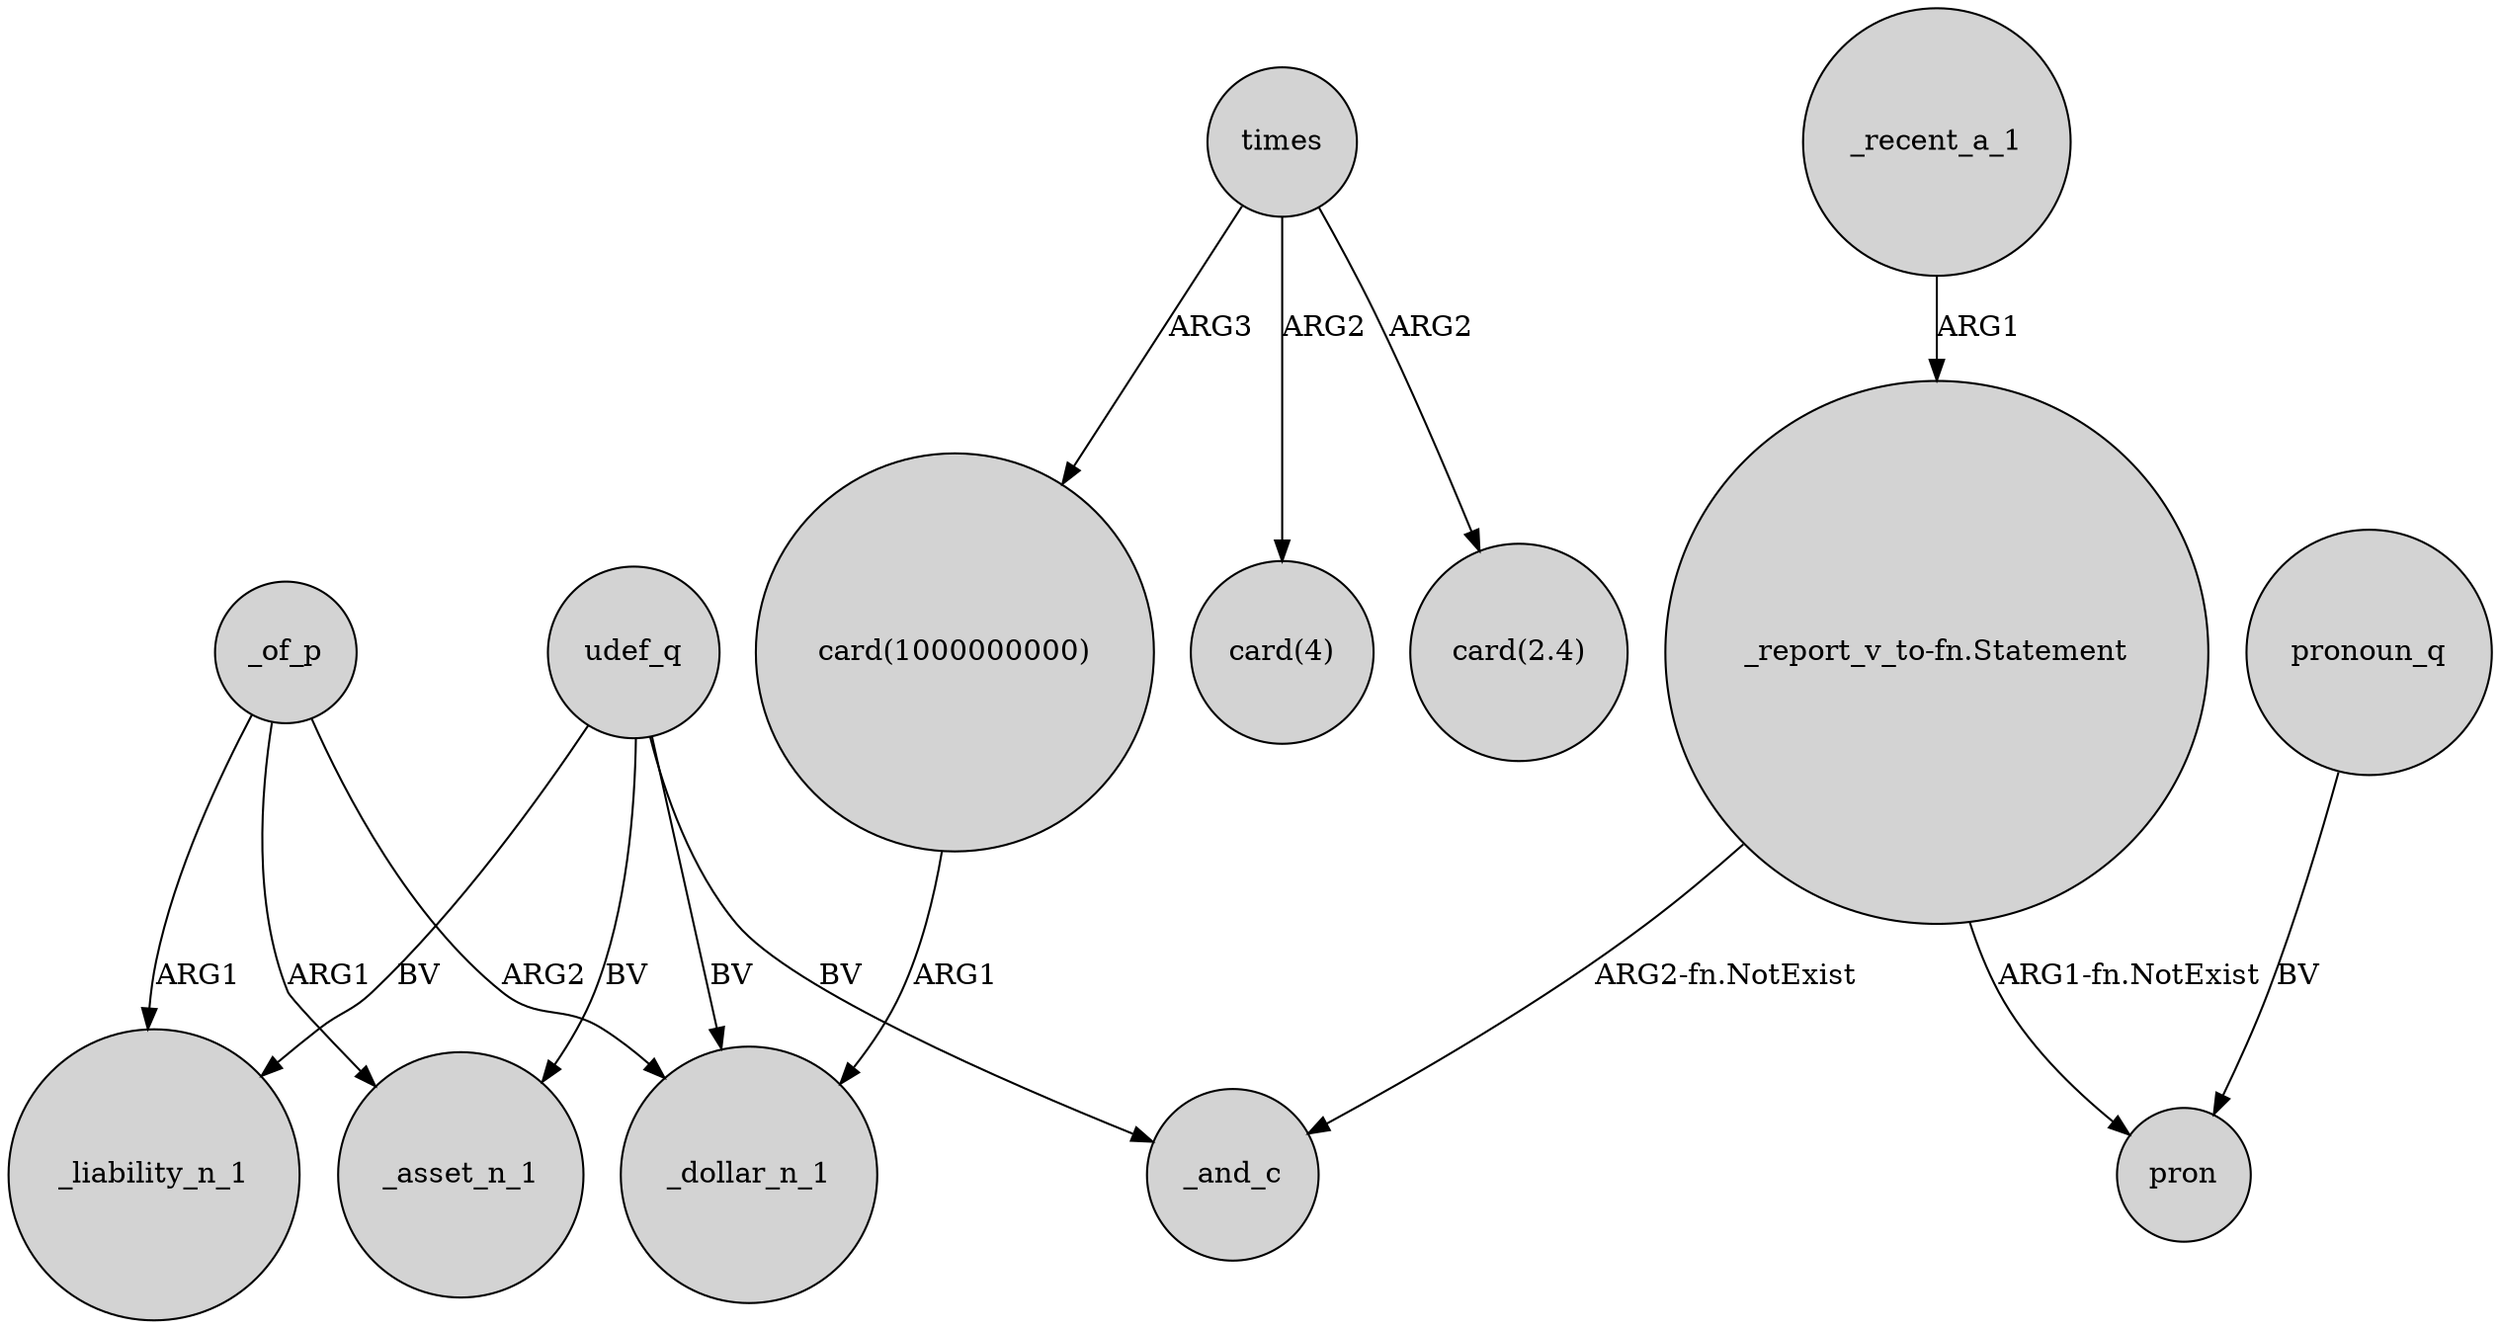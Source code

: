 digraph {
	node [shape=circle style=filled]
	udef_q -> _liability_n_1 [label=BV]
	"_report_v_to-fn.Statement" -> _and_c [label="ARG2-fn.NotExist"]
	times -> "card(4)" [label=ARG2]
	_of_p -> _dollar_n_1 [label=ARG2]
	_of_p -> _asset_n_1 [label=ARG1]
	_recent_a_1 -> "_report_v_to-fn.Statement" [label=ARG1]
	"card(1000000000)" -> _dollar_n_1 [label=ARG1]
	_of_p -> _liability_n_1 [label=ARG1]
	udef_q -> _asset_n_1 [label=BV]
	udef_q -> _and_c [label=BV]
	"_report_v_to-fn.Statement" -> pron [label="ARG1-fn.NotExist"]
	times -> "card(1000000000)" [label=ARG3]
	udef_q -> _dollar_n_1 [label=BV]
	times -> "card(2.4)" [label=ARG2]
	pronoun_q -> pron [label=BV]
}
